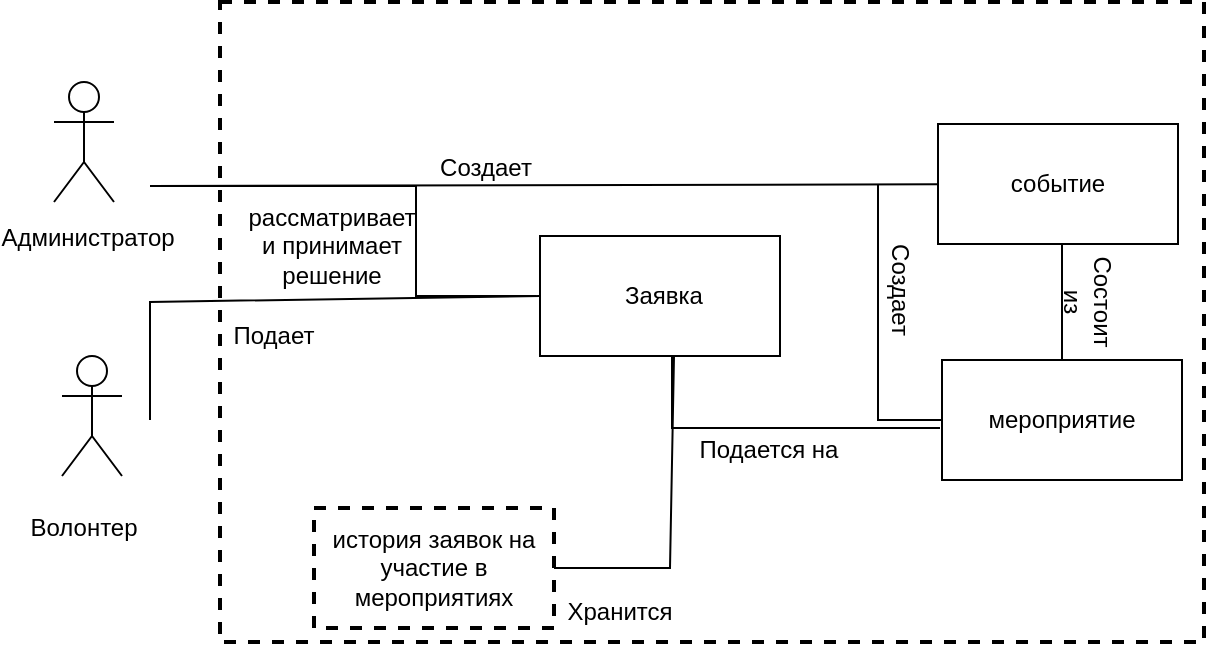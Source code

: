 <mxfile version="24.8.4">
  <diagram name="Страница — 1" id="bv03ICq6Dp4Je9cSqZLH">
    <mxGraphModel dx="1434" dy="746" grid="0" gridSize="10" guides="1" tooltips="1" connect="1" arrows="1" fold="1" page="1" pageScale="1" pageWidth="1169" pageHeight="1654" math="0" shadow="0">
      <root>
        <mxCell id="0" />
        <mxCell id="1" parent="0" />
        <mxCell id="wqrPw1n5rwPjWdhEKw8x-1" value="Actor" style="shape=umlActor;verticalLabelPosition=bottom;verticalAlign=top;html=1;outlineConnect=0;labelPosition=center;align=center;textOpacity=0;" parent="1" vertex="1">
          <mxGeometry x="256" y="213" width="30" height="60" as="geometry" />
        </mxCell>
        <mxCell id="wqrPw1n5rwPjWdhEKw8x-2" value="Actor" style="shape=umlActor;verticalLabelPosition=bottom;verticalAlign=top;html=1;outlineConnect=0;textOpacity=0;" parent="1" vertex="1">
          <mxGeometry x="260" y="350" width="30" height="60" as="geometry" />
        </mxCell>
        <mxCell id="wqrPw1n5rwPjWdhEKw8x-7" value="" style="rounded=0;whiteSpace=wrap;html=1;dashed=1;strokeWidth=2;" parent="1" vertex="1">
          <mxGeometry x="339" y="173" width="492" height="320" as="geometry" />
        </mxCell>
        <mxCell id="wqrPw1n5rwPjWdhEKw8x-13" value="событие" style="rounded=0;whiteSpace=wrap;html=1;" parent="1" vertex="1">
          <mxGeometry x="698" y="234" width="120" height="60" as="geometry" />
        </mxCell>
        <mxCell id="wqrPw1n5rwPjWdhEKw8x-14" value="мероприятие" style="rounded=0;whiteSpace=wrap;html=1;" parent="1" vertex="1">
          <mxGeometry x="700" y="352" width="120" height="60" as="geometry" />
        </mxCell>
        <mxCell id="wqrPw1n5rwPjWdhEKw8x-15" value="Администратор" style="text;html=1;align=center;verticalAlign=middle;whiteSpace=wrap;rounded=0;" parent="1" vertex="1">
          <mxGeometry x="243" y="276" width="60" height="30" as="geometry" />
        </mxCell>
        <mxCell id="wqrPw1n5rwPjWdhEKw8x-17" value="Волонтер" style="text;html=1;align=center;verticalAlign=middle;whiteSpace=wrap;rounded=0;" parent="1" vertex="1">
          <mxGeometry x="241" y="421" width="60" height="30" as="geometry" />
        </mxCell>
        <mxCell id="wqrPw1n5rwPjWdhEKw8x-21" value="" style="endArrow=none;html=1;rounded=0;exitX=0.5;exitY=0;exitDx=0;exitDy=0;" parent="1" source="wqrPw1n5rwPjWdhEKw8x-14" edge="1">
          <mxGeometry width="50" height="50" relative="1" as="geometry">
            <mxPoint x="783" y="329" as="sourcePoint" />
            <mxPoint x="760" y="294" as="targetPoint" />
          </mxGeometry>
        </mxCell>
        <mxCell id="wqrPw1n5rwPjWdhEKw8x-24" value="Состоит из" style="text;html=1;align=center;verticalAlign=middle;whiteSpace=wrap;rounded=0;rotation=90;" parent="1" vertex="1">
          <mxGeometry x="743" y="308" width="60" height="30" as="geometry" />
        </mxCell>
        <mxCell id="wqrPw1n5rwPjWdhEKw8x-26" value="история заявок на участие в мероприятиях" style="rounded=0;whiteSpace=wrap;html=1;dashed=1;strokeWidth=2;" parent="1" vertex="1">
          <mxGeometry x="386" y="426" width="120" height="60" as="geometry" />
        </mxCell>
        <mxCell id="wqrPw1n5rwPjWdhEKw8x-29" value="Создает" style="text;html=1;align=center;verticalAlign=middle;whiteSpace=wrap;rounded=0;" parent="1" vertex="1">
          <mxGeometry x="442" y="241" width="60" height="30" as="geometry" />
        </mxCell>
        <mxCell id="wqrPw1n5rwPjWdhEKw8x-30" value="" style="endArrow=none;html=1;rounded=0;" parent="1" target="wqrPw1n5rwPjWdhEKw8x-13" edge="1">
          <mxGeometry width="50" height="50" relative="1" as="geometry">
            <mxPoint x="304" y="265" as="sourcePoint" />
            <mxPoint x="406" y="258" as="targetPoint" />
          </mxGeometry>
        </mxCell>
        <mxCell id="wqrPw1n5rwPjWdhEKw8x-42" value="Создает" style="text;html=1;align=center;verticalAlign=middle;whiteSpace=wrap;rounded=0;rotation=90;" parent="1" vertex="1">
          <mxGeometry x="649" y="302" width="60" height="30" as="geometry" />
        </mxCell>
        <mxCell id="wqrPw1n5rwPjWdhEKw8x-46" value="" style="rounded=0;whiteSpace=wrap;html=1;" parent="1" vertex="1">
          <mxGeometry x="499" y="290" width="120" height="60" as="geometry" />
        </mxCell>
        <mxCell id="wqrPw1n5rwPjWdhEKw8x-47" value="" style="endArrow=none;html=1;rounded=0;entryX=0;entryY=0.5;entryDx=0;entryDy=0;" parent="1" target="wqrPw1n5rwPjWdhEKw8x-46" edge="1">
          <mxGeometry width="50" height="50" relative="1" as="geometry">
            <mxPoint x="304" y="382" as="sourcePoint" />
            <mxPoint x="354" y="332" as="targetPoint" />
            <Array as="points">
              <mxPoint x="304" y="323" />
            </Array>
          </mxGeometry>
        </mxCell>
        <mxCell id="wqrPw1n5rwPjWdhEKw8x-48" value="Подает" style="text;html=1;align=center;verticalAlign=middle;whiteSpace=wrap;rounded=0;" parent="1" vertex="1">
          <mxGeometry x="336" y="325" width="60" height="30" as="geometry" />
        </mxCell>
        <mxCell id="wqrPw1n5rwPjWdhEKw8x-49" value="Заявка" style="text;html=1;align=center;verticalAlign=middle;whiteSpace=wrap;rounded=0;" parent="1" vertex="1">
          <mxGeometry x="531" y="305" width="60" height="30" as="geometry" />
        </mxCell>
        <mxCell id="wqrPw1n5rwPjWdhEKw8x-51" value="" style="endArrow=none;html=1;rounded=0;" parent="1" edge="1">
          <mxGeometry width="50" height="50" relative="1" as="geometry">
            <mxPoint x="699" y="386" as="sourcePoint" />
            <mxPoint x="565" y="350" as="targetPoint" />
            <Array as="points">
              <mxPoint x="565" y="386" />
            </Array>
          </mxGeometry>
        </mxCell>
        <mxCell id="wqrPw1n5rwPjWdhEKw8x-52" value="Подается на" style="text;html=1;align=center;verticalAlign=middle;whiteSpace=wrap;rounded=0;" parent="1" vertex="1">
          <mxGeometry x="572" y="382" width="83" height="30" as="geometry" />
        </mxCell>
        <mxCell id="wqrPw1n5rwPjWdhEKw8x-53" value="" style="endArrow=none;html=1;rounded=0;exitX=0;exitY=0.5;exitDx=0;exitDy=0;" parent="1" source="wqrPw1n5rwPjWdhEKw8x-14" edge="1">
          <mxGeometry width="50" height="50" relative="1" as="geometry">
            <mxPoint x="618" y="314" as="sourcePoint" />
            <mxPoint x="668" y="264" as="targetPoint" />
            <Array as="points">
              <mxPoint x="668" y="382" />
            </Array>
          </mxGeometry>
        </mxCell>
        <mxCell id="wqrPw1n5rwPjWdhEKw8x-54" value="" style="endArrow=none;html=1;rounded=0;exitX=1;exitY=0.5;exitDx=0;exitDy=0;" parent="1" source="wqrPw1n5rwPjWdhEKw8x-26" edge="1">
          <mxGeometry width="50" height="50" relative="1" as="geometry">
            <mxPoint x="516" y="400" as="sourcePoint" />
            <mxPoint x="566" y="350" as="targetPoint" />
            <Array as="points">
              <mxPoint x="564" y="456" />
            </Array>
          </mxGeometry>
        </mxCell>
        <mxCell id="wqrPw1n5rwPjWdhEKw8x-57" value="Хранится" style="text;html=1;align=center;verticalAlign=middle;whiteSpace=wrap;rounded=0;" parent="1" vertex="1">
          <mxGeometry x="509" y="463" width="60" height="30" as="geometry" />
        </mxCell>
        <mxCell id="wqrPw1n5rwPjWdhEKw8x-58" value="" style="endArrow=none;html=1;rounded=0;" parent="1" edge="1">
          <mxGeometry width="50" height="50" relative="1" as="geometry">
            <mxPoint x="305" y="265" as="sourcePoint" />
            <mxPoint x="497" y="320" as="targetPoint" />
            <Array as="points">
              <mxPoint x="437" y="265" />
              <mxPoint x="437" y="320" />
            </Array>
          </mxGeometry>
        </mxCell>
        <mxCell id="wqrPw1n5rwPjWdhEKw8x-59" value="рассматривает и принимает решение" style="text;html=1;align=center;verticalAlign=middle;whiteSpace=wrap;rounded=0;" parent="1" vertex="1">
          <mxGeometry x="365" y="280" width="60" height="30" as="geometry" />
        </mxCell>
      </root>
    </mxGraphModel>
  </diagram>
</mxfile>
